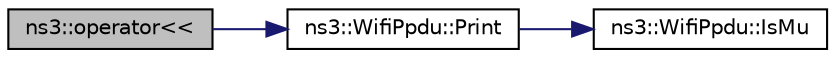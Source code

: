 digraph "ns3::operator&lt;&lt;"
{
 // LATEX_PDF_SIZE
  edge [fontname="Helvetica",fontsize="10",labelfontname="Helvetica",labelfontsize="10"];
  node [fontname="Helvetica",fontsize="10",shape=record];
  rankdir="LR";
  Node1 [label="ns3::operator\<\<",height=0.2,width=0.4,color="black", fillcolor="grey75", style="filled", fontcolor="black",tooltip="Stream insertion operator."];
  Node1 -> Node2 [color="midnightblue",fontsize="10",style="solid",fontname="Helvetica"];
  Node2 [label="ns3::WifiPpdu::Print",height=0.2,width=0.4,color="black", fillcolor="white", style="filled",URL="$classns3_1_1_wifi_ppdu.html#a09d65ee677185c287dbf629e6a86cb43",tooltip="Print the PPDU contents."];
  Node2 -> Node3 [color="midnightblue",fontsize="10",style="solid",fontname="Helvetica"];
  Node3 [label="ns3::WifiPpdu::IsMu",height=0.2,width=0.4,color="black", fillcolor="white", style="filled",URL="$classns3_1_1_wifi_ppdu.html#ac30adbdce67f7fc96de20bf6087ff66e",tooltip="Return true if the PPDU is a MU PPDU."];
}
